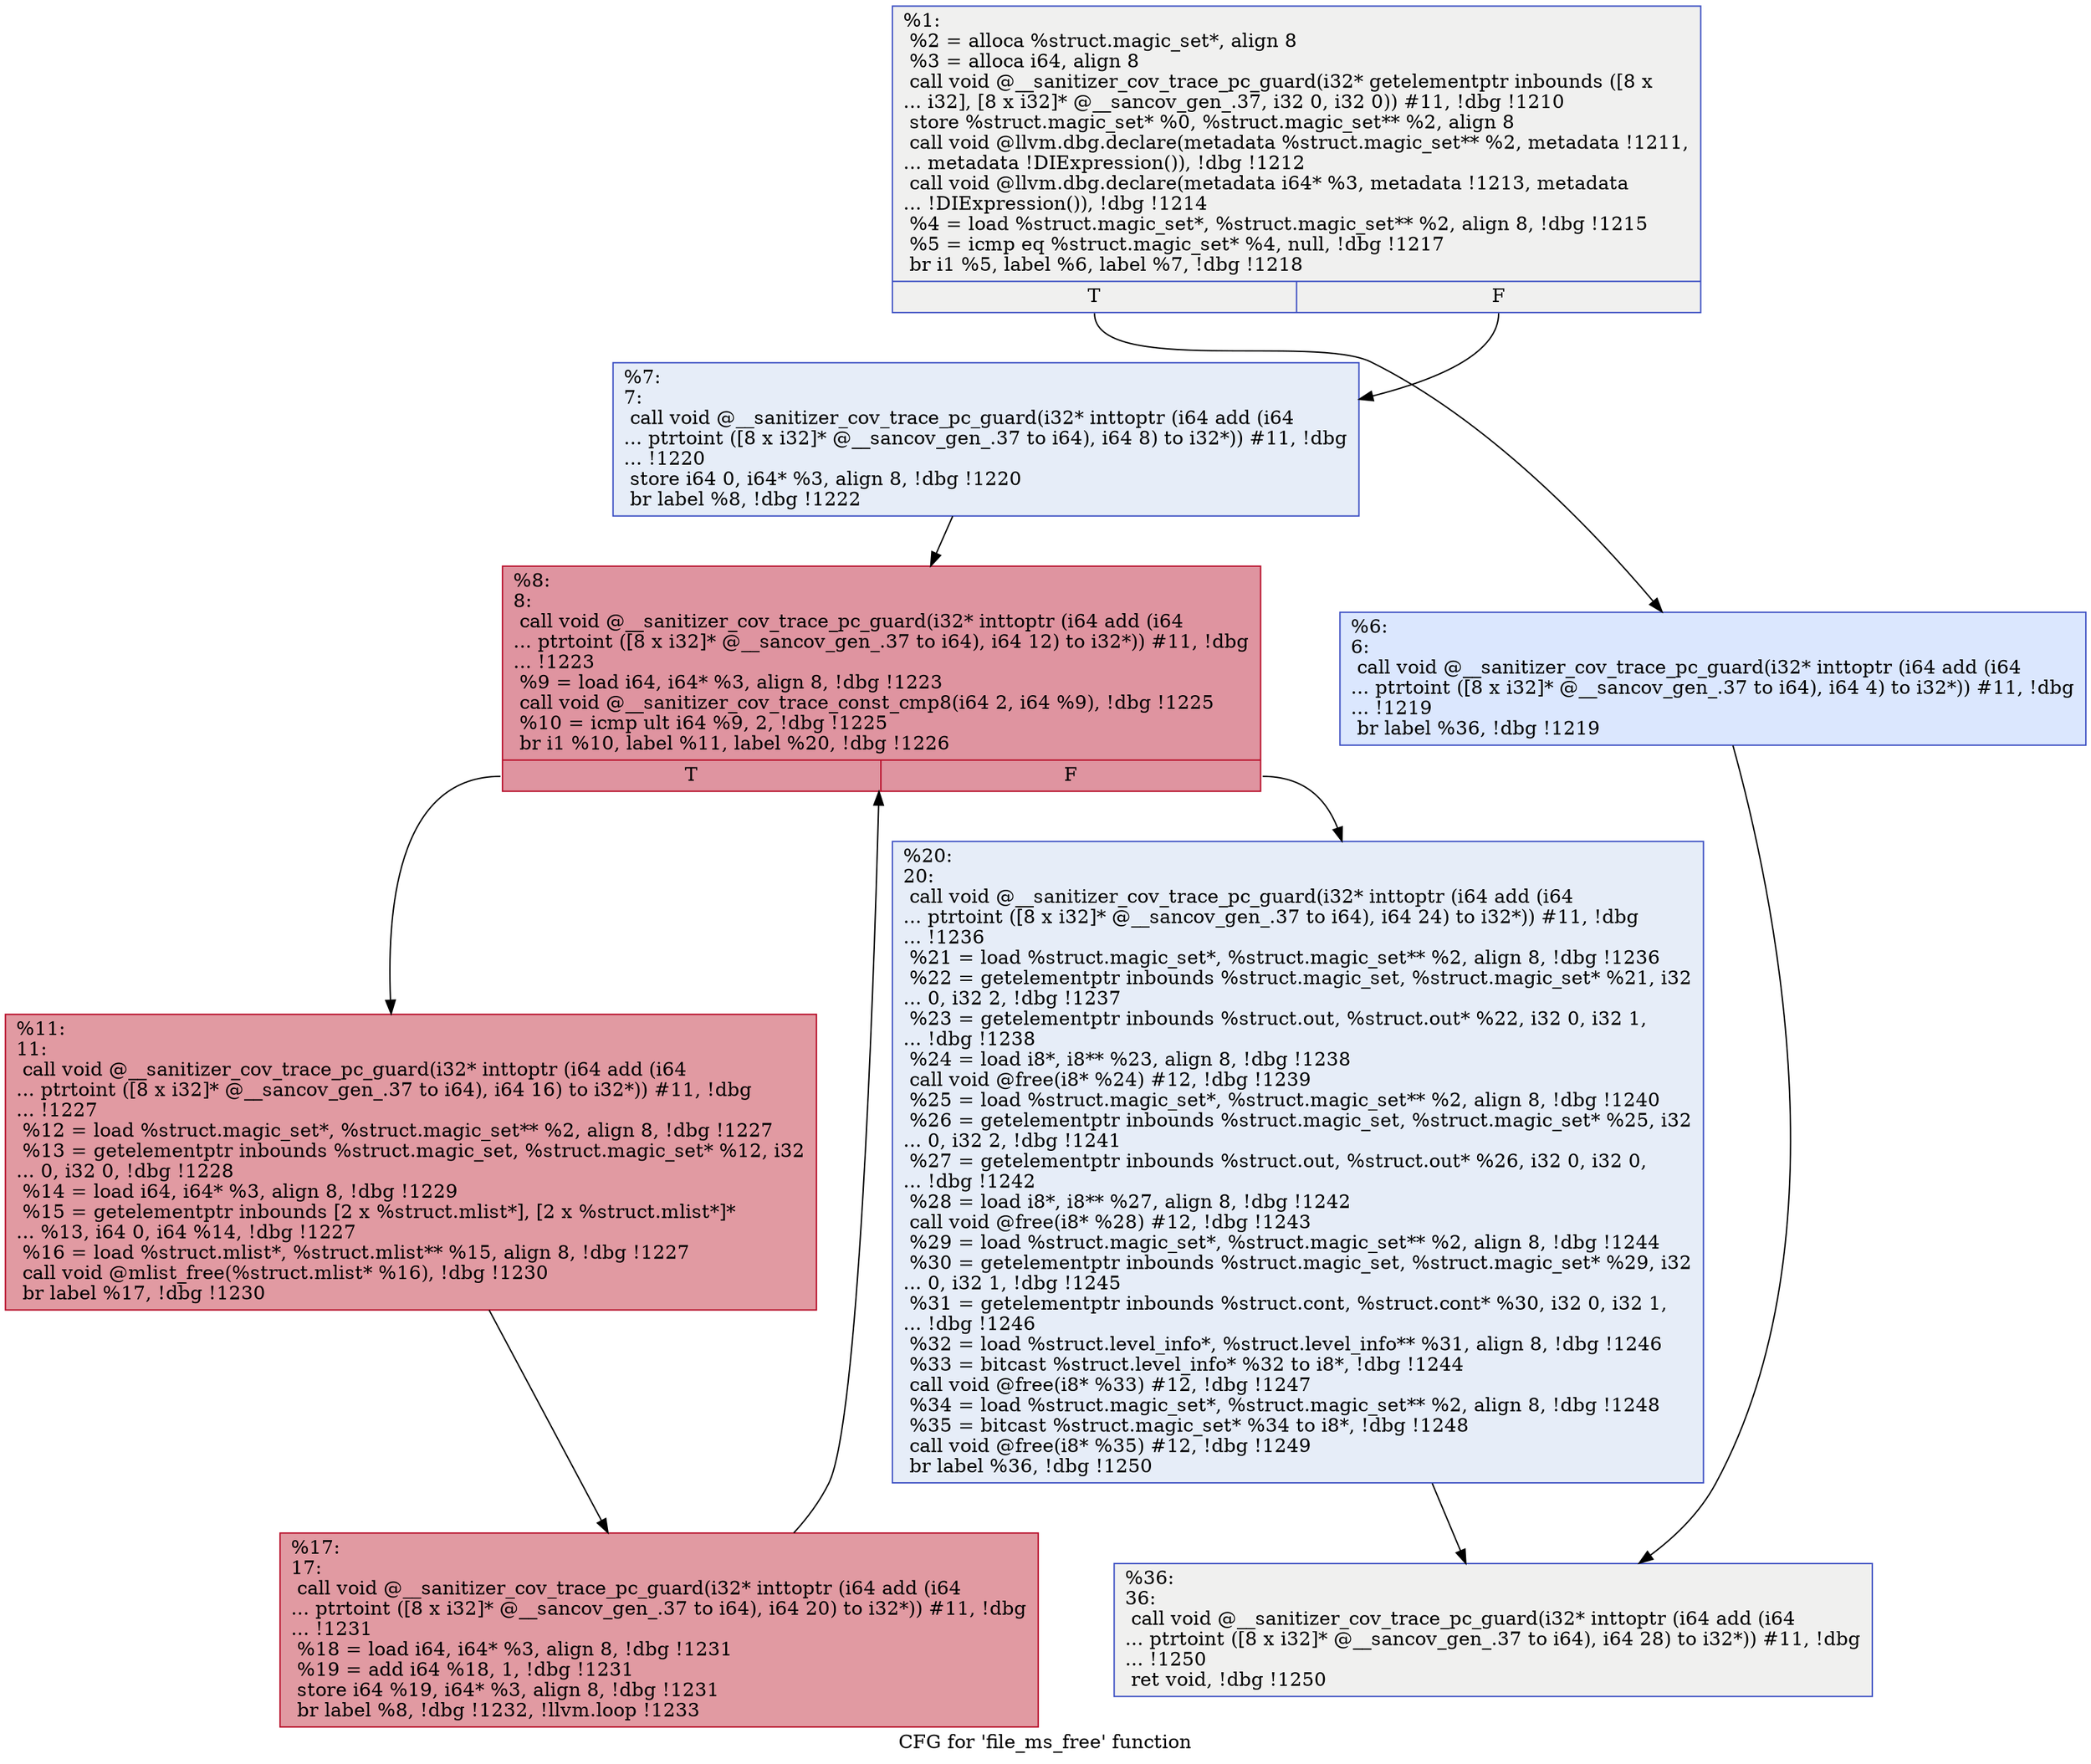 digraph "CFG for 'file_ms_free' function" {
	label="CFG for 'file_ms_free' function";

	Node0x5573ac3e17b0 [shape=record,color="#3d50c3ff", style=filled, fillcolor="#dedcdb70",label="{%1:\l  %2 = alloca %struct.magic_set*, align 8\l  %3 = alloca i64, align 8\l  call void @__sanitizer_cov_trace_pc_guard(i32* getelementptr inbounds ([8 x\l... i32], [8 x i32]* @__sancov_gen_.37, i32 0, i32 0)) #11, !dbg !1210\l  store %struct.magic_set* %0, %struct.magic_set** %2, align 8\l  call void @llvm.dbg.declare(metadata %struct.magic_set** %2, metadata !1211,\l... metadata !DIExpression()), !dbg !1212\l  call void @llvm.dbg.declare(metadata i64* %3, metadata !1213, metadata\l... !DIExpression()), !dbg !1214\l  %4 = load %struct.magic_set*, %struct.magic_set** %2, align 8, !dbg !1215\l  %5 = icmp eq %struct.magic_set* %4, null, !dbg !1217\l  br i1 %5, label %6, label %7, !dbg !1218\l|{<s0>T|<s1>F}}"];
	Node0x5573ac3e17b0:s0 -> Node0x5573ac3e1830;
	Node0x5573ac3e17b0:s1 -> Node0x5573ac3e1880;
	Node0x5573ac3e1830 [shape=record,color="#3d50c3ff", style=filled, fillcolor="#aec9fc70",label="{%6:\l6:                                                \l  call void @__sanitizer_cov_trace_pc_guard(i32* inttoptr (i64 add (i64\l... ptrtoint ([8 x i32]* @__sancov_gen_.37 to i64), i64 4) to i32*)) #11, !dbg\l... !1219\l  br label %36, !dbg !1219\l}"];
	Node0x5573ac3e1830 -> Node0x5573ac3e1a10;
	Node0x5573ac3e1880 [shape=record,color="#3d50c3ff", style=filled, fillcolor="#c7d7f070",label="{%7:\l7:                                                \l  call void @__sanitizer_cov_trace_pc_guard(i32* inttoptr (i64 add (i64\l... ptrtoint ([8 x i32]* @__sancov_gen_.37 to i64), i64 8) to i32*)) #11, !dbg\l... !1220\l  store i64 0, i64* %3, align 8, !dbg !1220\l  br label %8, !dbg !1222\l}"];
	Node0x5573ac3e1880 -> Node0x5573ac3e18d0;
	Node0x5573ac3e18d0 [shape=record,color="#b70d28ff", style=filled, fillcolor="#b70d2870",label="{%8:\l8:                                                \l  call void @__sanitizer_cov_trace_pc_guard(i32* inttoptr (i64 add (i64\l... ptrtoint ([8 x i32]* @__sancov_gen_.37 to i64), i64 12) to i32*)) #11, !dbg\l... !1223\l  %9 = load i64, i64* %3, align 8, !dbg !1223\l  call void @__sanitizer_cov_trace_const_cmp8(i64 2, i64 %9), !dbg !1225\l  %10 = icmp ult i64 %9, 2, !dbg !1225\l  br i1 %10, label %11, label %20, !dbg !1226\l|{<s0>T|<s1>F}}"];
	Node0x5573ac3e18d0:s0 -> Node0x5573ac3e1920;
	Node0x5573ac3e18d0:s1 -> Node0x5573ac3e19c0;
	Node0x5573ac3e1920 [shape=record,color="#b70d28ff", style=filled, fillcolor="#bb1b2c70",label="{%11:\l11:                                               \l  call void @__sanitizer_cov_trace_pc_guard(i32* inttoptr (i64 add (i64\l... ptrtoint ([8 x i32]* @__sancov_gen_.37 to i64), i64 16) to i32*)) #11, !dbg\l... !1227\l  %12 = load %struct.magic_set*, %struct.magic_set** %2, align 8, !dbg !1227\l  %13 = getelementptr inbounds %struct.magic_set, %struct.magic_set* %12, i32\l... 0, i32 0, !dbg !1228\l  %14 = load i64, i64* %3, align 8, !dbg !1229\l  %15 = getelementptr inbounds [2 x %struct.mlist*], [2 x %struct.mlist*]*\l... %13, i64 0, i64 %14, !dbg !1227\l  %16 = load %struct.mlist*, %struct.mlist** %15, align 8, !dbg !1227\l  call void @mlist_free(%struct.mlist* %16), !dbg !1230\l  br label %17, !dbg !1230\l}"];
	Node0x5573ac3e1920 -> Node0x5573ac3e1970;
	Node0x5573ac3e1970 [shape=record,color="#b70d28ff", style=filled, fillcolor="#bb1b2c70",label="{%17:\l17:                                               \l  call void @__sanitizer_cov_trace_pc_guard(i32* inttoptr (i64 add (i64\l... ptrtoint ([8 x i32]* @__sancov_gen_.37 to i64), i64 20) to i32*)) #11, !dbg\l... !1231\l  %18 = load i64, i64* %3, align 8, !dbg !1231\l  %19 = add i64 %18, 1, !dbg !1231\l  store i64 %19, i64* %3, align 8, !dbg !1231\l  br label %8, !dbg !1232, !llvm.loop !1233\l}"];
	Node0x5573ac3e1970 -> Node0x5573ac3e18d0;
	Node0x5573ac3e19c0 [shape=record,color="#3d50c3ff", style=filled, fillcolor="#c7d7f070",label="{%20:\l20:                                               \l  call void @__sanitizer_cov_trace_pc_guard(i32* inttoptr (i64 add (i64\l... ptrtoint ([8 x i32]* @__sancov_gen_.37 to i64), i64 24) to i32*)) #11, !dbg\l... !1236\l  %21 = load %struct.magic_set*, %struct.magic_set** %2, align 8, !dbg !1236\l  %22 = getelementptr inbounds %struct.magic_set, %struct.magic_set* %21, i32\l... 0, i32 2, !dbg !1237\l  %23 = getelementptr inbounds %struct.out, %struct.out* %22, i32 0, i32 1,\l... !dbg !1238\l  %24 = load i8*, i8** %23, align 8, !dbg !1238\l  call void @free(i8* %24) #12, !dbg !1239\l  %25 = load %struct.magic_set*, %struct.magic_set** %2, align 8, !dbg !1240\l  %26 = getelementptr inbounds %struct.magic_set, %struct.magic_set* %25, i32\l... 0, i32 2, !dbg !1241\l  %27 = getelementptr inbounds %struct.out, %struct.out* %26, i32 0, i32 0,\l... !dbg !1242\l  %28 = load i8*, i8** %27, align 8, !dbg !1242\l  call void @free(i8* %28) #12, !dbg !1243\l  %29 = load %struct.magic_set*, %struct.magic_set** %2, align 8, !dbg !1244\l  %30 = getelementptr inbounds %struct.magic_set, %struct.magic_set* %29, i32\l... 0, i32 1, !dbg !1245\l  %31 = getelementptr inbounds %struct.cont, %struct.cont* %30, i32 0, i32 1,\l... !dbg !1246\l  %32 = load %struct.level_info*, %struct.level_info** %31, align 8, !dbg !1246\l  %33 = bitcast %struct.level_info* %32 to i8*, !dbg !1244\l  call void @free(i8* %33) #12, !dbg !1247\l  %34 = load %struct.magic_set*, %struct.magic_set** %2, align 8, !dbg !1248\l  %35 = bitcast %struct.magic_set* %34 to i8*, !dbg !1248\l  call void @free(i8* %35) #12, !dbg !1249\l  br label %36, !dbg !1250\l}"];
	Node0x5573ac3e19c0 -> Node0x5573ac3e1a10;
	Node0x5573ac3e1a10 [shape=record,color="#3d50c3ff", style=filled, fillcolor="#dedcdb70",label="{%36:\l36:                                               \l  call void @__sanitizer_cov_trace_pc_guard(i32* inttoptr (i64 add (i64\l... ptrtoint ([8 x i32]* @__sancov_gen_.37 to i64), i64 28) to i32*)) #11, !dbg\l... !1250\l  ret void, !dbg !1250\l}"];
}
